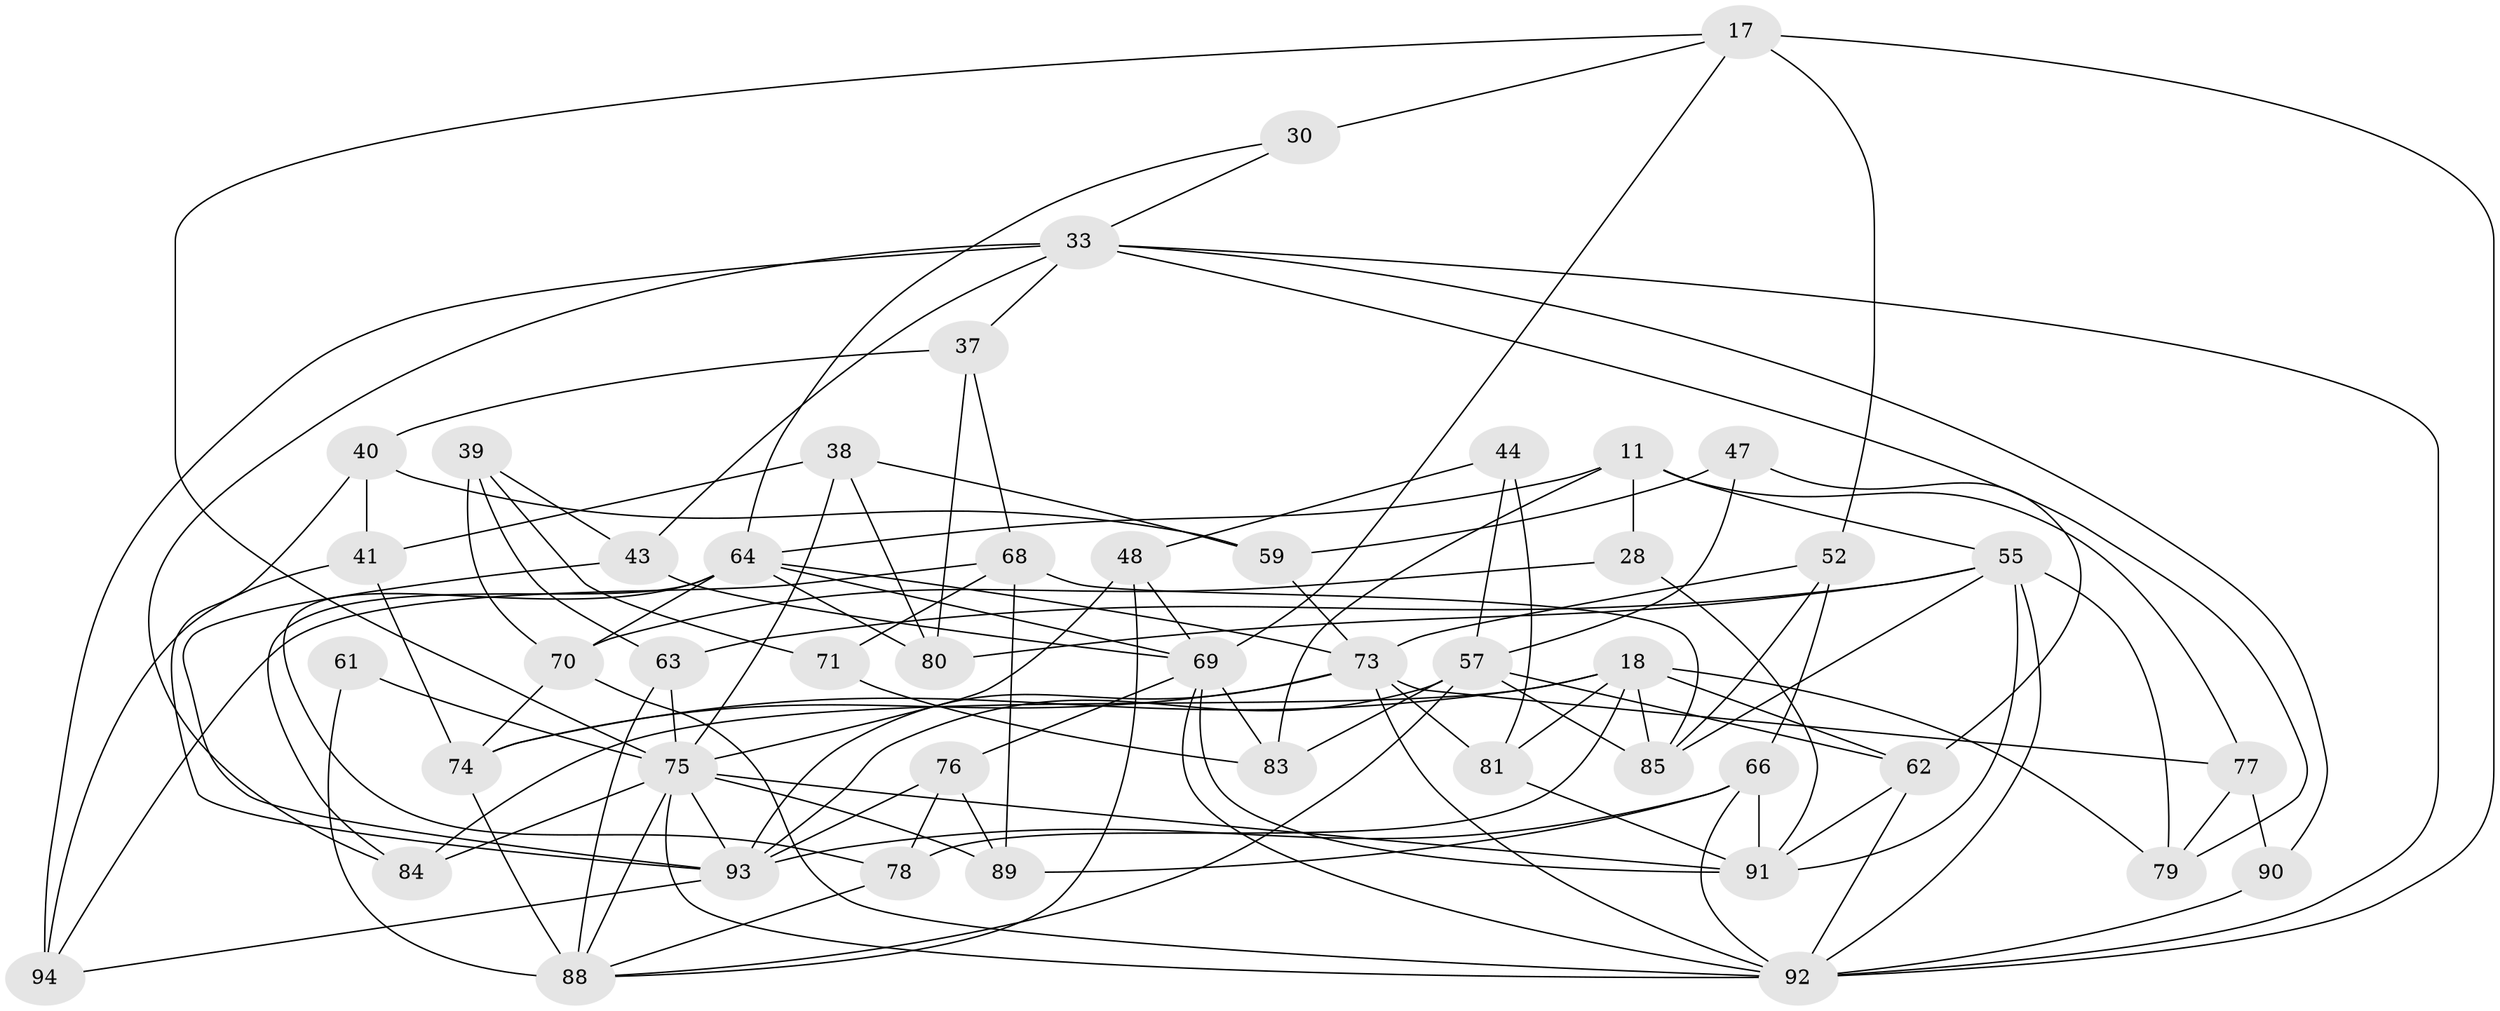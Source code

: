 // original degree distribution, {4: 1.0}
// Generated by graph-tools (version 1.1) at 2025/58/03/09/25 04:58:22]
// undirected, 47 vertices, 118 edges
graph export_dot {
graph [start="1"]
  node [color=gray90,style=filled];
  11 [super="+6"];
  17 [super="+4"];
  18 [super="+1+8"];
  28;
  30;
  33 [super="+13+20"];
  37;
  38;
  39;
  40;
  41;
  43;
  44;
  47;
  48 [super="+15"];
  52;
  55 [super="+45"];
  57 [super="+5+26"];
  59;
  61;
  62 [super="+34"];
  63;
  64 [super="+21+32"];
  66 [super="+29"];
  68 [super="+31"];
  69 [super="+58+56+53"];
  70 [super="+42"];
  71;
  73 [super="+22+50"];
  74 [super="+67"];
  75 [super="+27+54+35"];
  76;
  77;
  78;
  79;
  80;
  81 [super="+36"];
  83;
  84;
  85 [super="+51"];
  88 [super="+25+65"];
  89;
  90 [super="+60"];
  91 [super="+87"];
  92 [super="+9+49+82"];
  93 [super="+72"];
  94;
  11 -- 77;
  11 -- 55;
  11 -- 28 [weight=2];
  11 -- 83;
  11 -- 64;
  17 -- 30 [weight=2];
  17 -- 69;
  17 -- 52;
  17 -- 92;
  17 -- 75;
  18 -- 79;
  18 -- 62;
  18 -- 78;
  18 -- 81;
  18 -- 74 [weight=2];
  18 -- 84;
  18 -- 85;
  28 -- 70;
  28 -- 91;
  30 -- 33;
  30 -- 64;
  33 -- 37;
  33 -- 92;
  33 -- 90;
  33 -- 94;
  33 -- 43;
  33 -- 84;
  33 -- 79;
  37 -- 80;
  37 -- 40;
  37 -- 68;
  38 -- 41;
  38 -- 59;
  38 -- 75;
  38 -- 80;
  39 -- 43;
  39 -- 71;
  39 -- 63;
  39 -- 70;
  40 -- 93;
  40 -- 59;
  40 -- 41;
  41 -- 94;
  41 -- 74;
  43 -- 69;
  43 -- 93;
  44 -- 81 [weight=2];
  44 -- 48;
  44 -- 57;
  47 -- 62 [weight=2];
  47 -- 59;
  47 -- 57;
  48 -- 69 [weight=2];
  48 -- 88;
  48 -- 75 [weight=2];
  52 -- 73;
  52 -- 66;
  52 -- 85;
  55 -- 85;
  55 -- 91 [weight=2];
  55 -- 80;
  55 -- 92;
  55 -- 63;
  55 -- 79;
  57 -- 62;
  57 -- 83;
  57 -- 93;
  57 -- 85 [weight=2];
  57 -- 88;
  59 -- 73;
  61 -- 88 [weight=3];
  61 -- 75;
  62 -- 92;
  62 -- 91;
  63 -- 88;
  63 -- 75;
  64 -- 84;
  64 -- 69;
  64 -- 78;
  64 -- 70;
  64 -- 73;
  64 -- 80;
  66 -- 91 [weight=2];
  66 -- 89;
  66 -- 92;
  66 -- 93;
  68 -- 71 [weight=2];
  68 -- 85;
  68 -- 89;
  68 -- 94;
  69 -- 91 [weight=2];
  69 -- 76;
  69 -- 92 [weight=3];
  69 -- 83;
  70 -- 92 [weight=2];
  70 -- 74;
  71 -- 83;
  73 -- 81;
  73 -- 92;
  73 -- 74;
  73 -- 93;
  73 -- 77;
  74 -- 88;
  75 -- 88 [weight=2];
  75 -- 91 [weight=2];
  75 -- 93;
  75 -- 84;
  75 -- 89;
  75 -- 92;
  76 -- 89;
  76 -- 78;
  76 -- 93;
  77 -- 90;
  77 -- 79;
  78 -- 88;
  81 -- 91 [weight=2];
  90 -- 92 [weight=4];
  93 -- 94;
}
